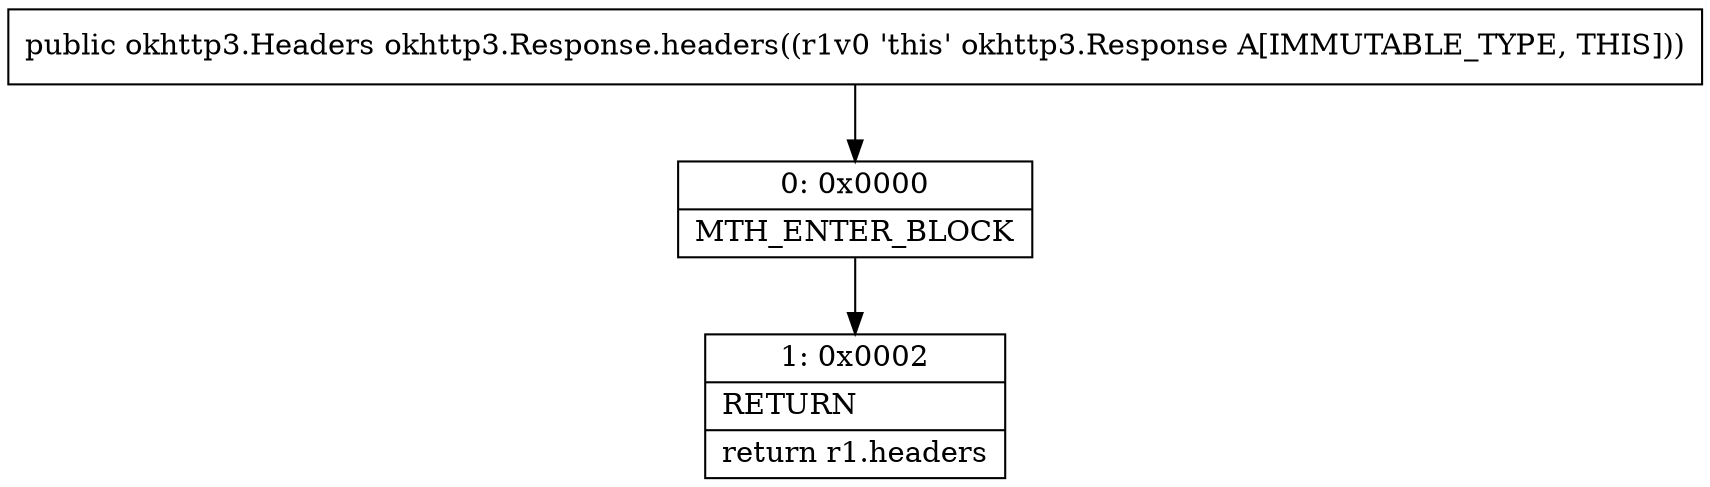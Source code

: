 digraph "CFG forokhttp3.Response.headers()Lokhttp3\/Headers;" {
Node_0 [shape=record,label="{0\:\ 0x0000|MTH_ENTER_BLOCK\l}"];
Node_1 [shape=record,label="{1\:\ 0x0002|RETURN\l|return r1.headers\l}"];
MethodNode[shape=record,label="{public okhttp3.Headers okhttp3.Response.headers((r1v0 'this' okhttp3.Response A[IMMUTABLE_TYPE, THIS])) }"];
MethodNode -> Node_0;
Node_0 -> Node_1;
}

